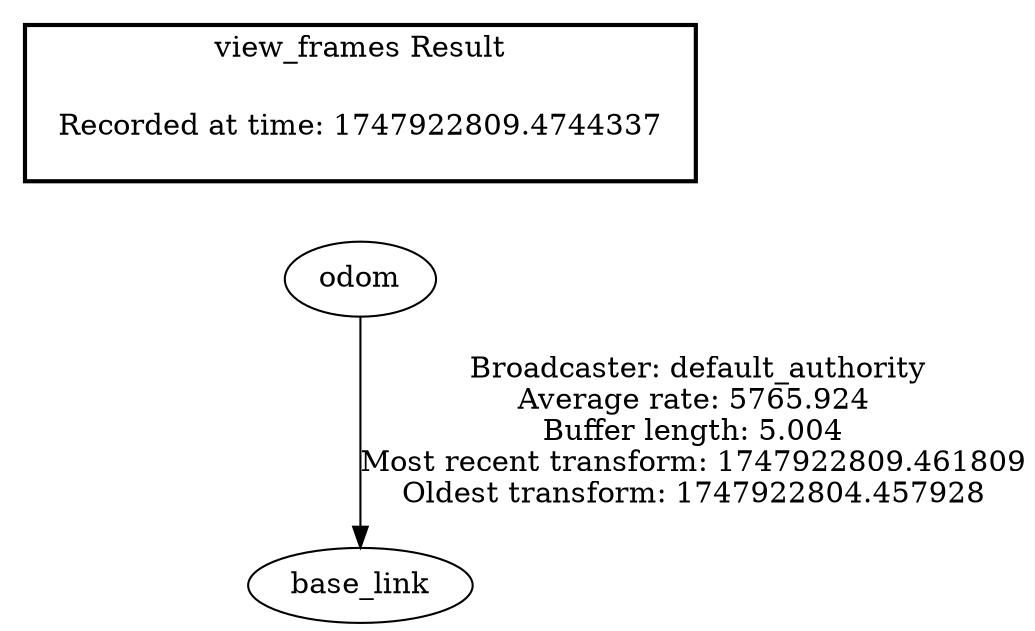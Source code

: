 digraph G {
"odom" -> "base_link"[label=" Broadcaster: default_authority\nAverage rate: 5765.924\nBuffer length: 5.004\nMost recent transform: 1747922809.461809\nOldest transform: 1747922804.457928\n"];
edge [style=invis];
 subgraph cluster_legend { style=bold; color=black; label ="view_frames Result";
"Recorded at time: 1747922809.4744337"[ shape=plaintext ] ;
}->"odom";
}